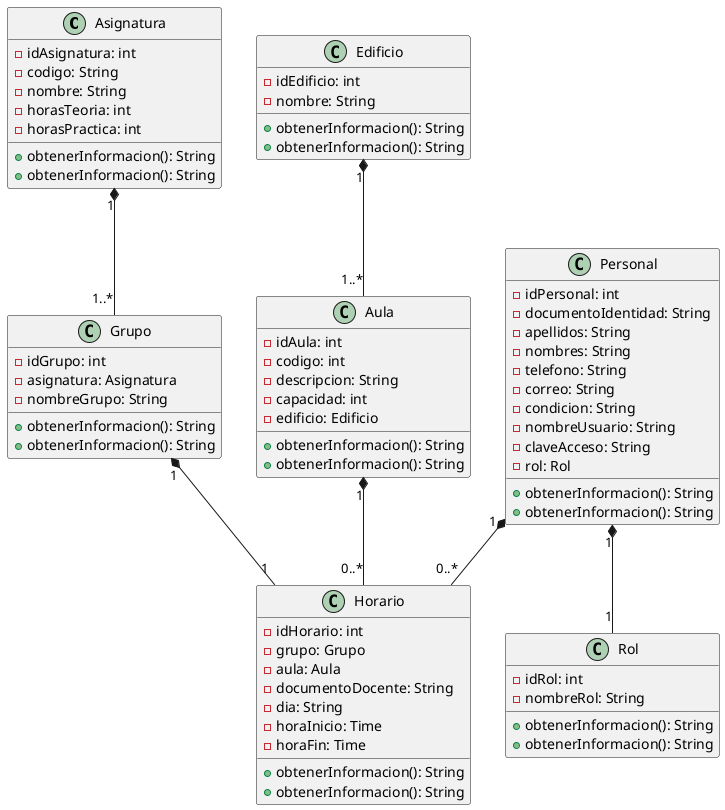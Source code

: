 @startuml
class Asignatura {
    - idAsignatura: int
    - codigo: String
    - nombre: String
    - horasTeoria: int
    - horasPractica: int
    + obtenerInformacion(): String
}

class Grupo {
    - idGrupo: int
    - asignatura: Asignatura
    - nombreGrupo: String
    + obtenerInformacion(): String
}

class Edificio {
    - idEdificio: int
    - nombre: String
    + obtenerInformacion(): String
}

class Aula {
    - idAula: int
    - codigo: int
    - descripcion: String
    - capacidad: int
    - edificio: Edificio
    + obtenerInformacion(): String
}

class Personal {
    - idPersonal: int
    - documentoIdentidad: String
    - apellidos: String
    - nombres: String
    - telefono: String
    - correo: String
    - condicion: String
    - nombreUsuario: String
    - claveAcceso: String
    - rol: Rol
    + obtenerInformacion(): String
}

class Rol {
    - idRol: int
    - nombreRol: String
    + obtenerInformacion(): String
}

class Horario {
    - idHorario: int
    - grupo: Grupo
    - aula: Aula
    - documentoDocente: String
    - dia: String
    - horaInicio: Time
    - horaFin: Time
    + obtenerInformacion(): String
}

Asignatura "1" *-- "1..*" Grupo
Grupo "1" *-- "1" Horario
Edificio "1" *-- "1..*" Aula
Personal "1" *-- "1" Rol
Personal "1" *-- "0..*" Horario
Aula "1" *-- "0..*" Horario

Asignatura : +obtenerInformacion(): String
Grupo : +obtenerInformacion(): String
Edificio : +obtenerInformacion(): String
Aula : +obtenerInformacion(): String
Personal : +obtenerInformacion(): String
Rol : +obtenerInformacion(): String
Horario : +obtenerInformacion(): String

@enduml
